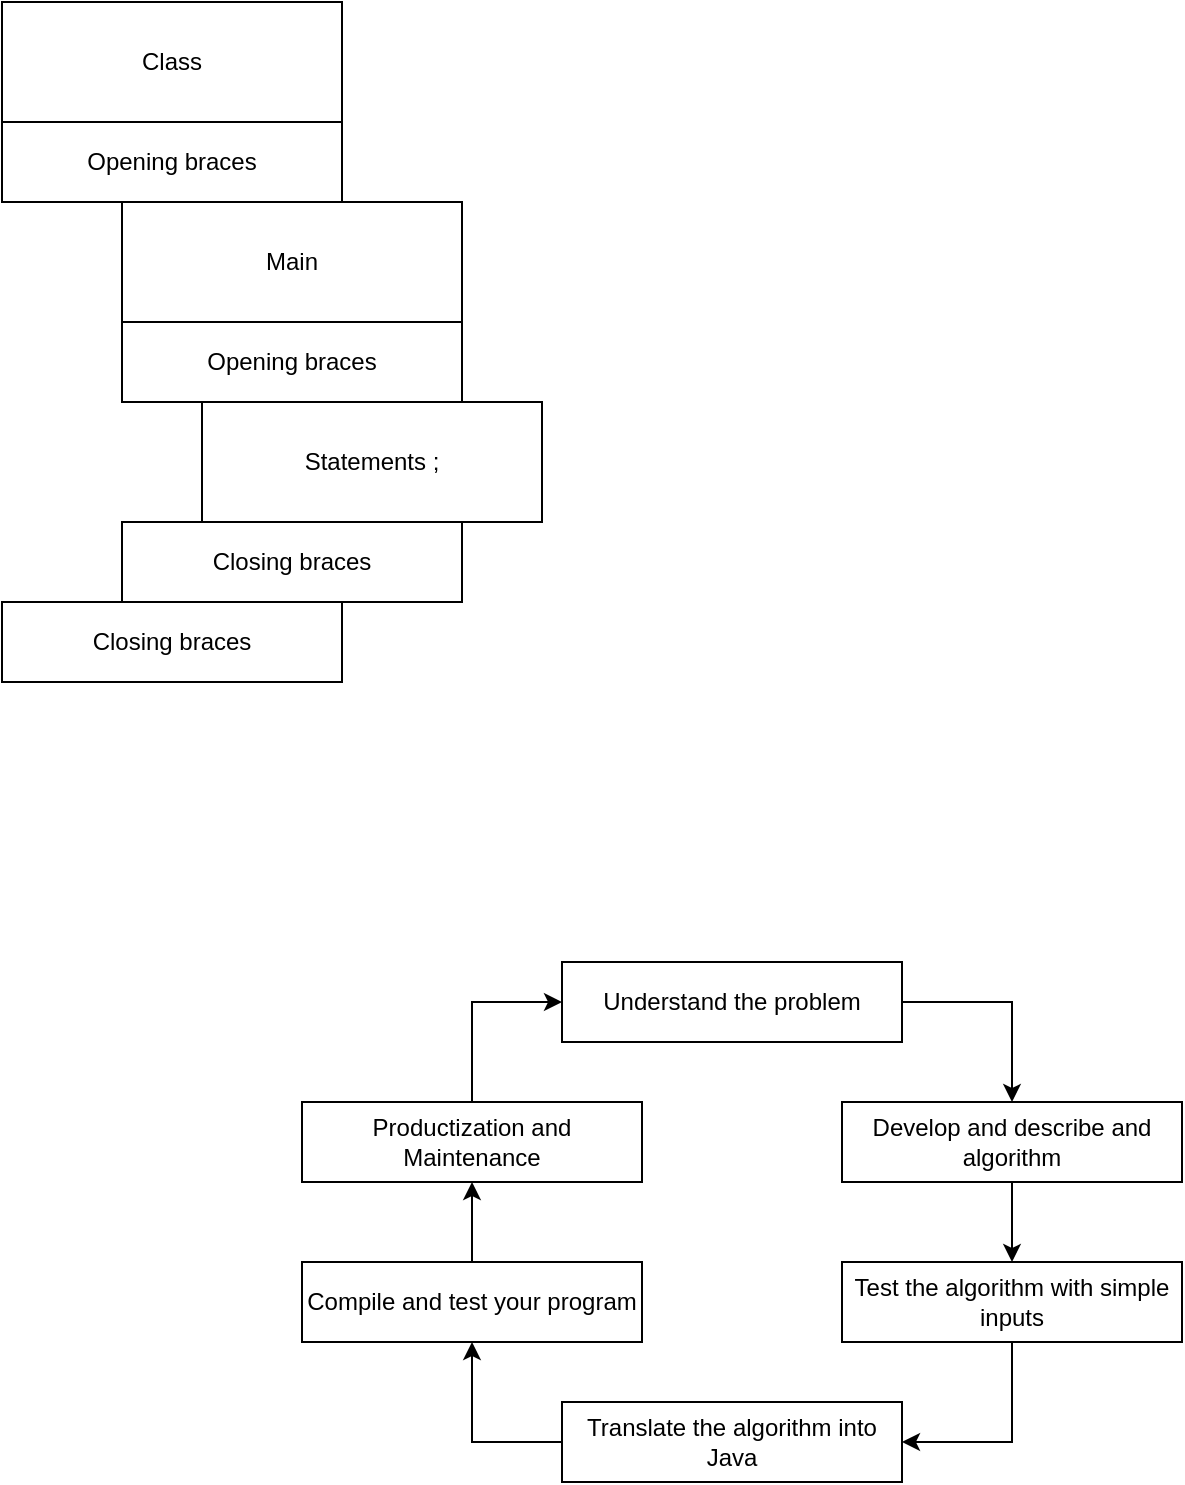 <mxfile version="16.4.3" type="device"><diagram id="cEuRxjZFmxdKDR4s6yPd" name="Page-1"><mxGraphModel dx="1259" dy="748" grid="1" gridSize="10" guides="1" tooltips="1" connect="1" arrows="1" fold="1" page="1" pageScale="1" pageWidth="850" pageHeight="1100" math="0" shadow="0"><root><mxCell id="0"/><mxCell id="1" parent="0"/><mxCell id="V9a0XKQjmF5nddTjrtB--1" value="Class" style="rounded=0;whiteSpace=wrap;html=1;" vertex="1" parent="1"><mxGeometry x="40" y="40" width="170" height="60" as="geometry"/></mxCell><mxCell id="V9a0XKQjmF5nddTjrtB--2" value="Opening braces" style="rounded=0;whiteSpace=wrap;html=1;" vertex="1" parent="1"><mxGeometry x="40" y="100" width="170" height="40" as="geometry"/></mxCell><mxCell id="V9a0XKQjmF5nddTjrtB--3" value="Main" style="rounded=0;whiteSpace=wrap;html=1;" vertex="1" parent="1"><mxGeometry x="100" y="140" width="170" height="60" as="geometry"/></mxCell><mxCell id="V9a0XKQjmF5nddTjrtB--5" value="Opening braces" style="rounded=0;whiteSpace=wrap;html=1;" vertex="1" parent="1"><mxGeometry x="100" y="200" width="170" height="40" as="geometry"/></mxCell><mxCell id="V9a0XKQjmF5nddTjrtB--6" value="Statements ;" style="rounded=0;whiteSpace=wrap;html=1;" vertex="1" parent="1"><mxGeometry x="140" y="240" width="170" height="60" as="geometry"/></mxCell><mxCell id="V9a0XKQjmF5nddTjrtB--7" value="Closing braces" style="rounded=0;whiteSpace=wrap;html=1;" vertex="1" parent="1"><mxGeometry x="100" y="300" width="170" height="40" as="geometry"/></mxCell><mxCell id="V9a0XKQjmF5nddTjrtB--8" value="Closing braces" style="rounded=0;whiteSpace=wrap;html=1;" vertex="1" parent="1"><mxGeometry x="40" y="340" width="170" height="40" as="geometry"/></mxCell><mxCell id="V9a0XKQjmF5nddTjrtB--19" style="edgeStyle=orthogonalEdgeStyle;rounded=0;orthogonalLoop=1;jettySize=auto;html=1;entryX=0.5;entryY=0;entryDx=0;entryDy=0;exitX=1;exitY=0.5;exitDx=0;exitDy=0;" edge="1" parent="1" source="V9a0XKQjmF5nddTjrtB--9" target="V9a0XKQjmF5nddTjrtB--10"><mxGeometry relative="1" as="geometry"/></mxCell><mxCell id="V9a0XKQjmF5nddTjrtB--9" value="Understand the problem" style="rounded=0;whiteSpace=wrap;html=1;" vertex="1" parent="1"><mxGeometry x="320" y="520" width="170" height="40" as="geometry"/></mxCell><mxCell id="V9a0XKQjmF5nddTjrtB--20" style="edgeStyle=orthogonalEdgeStyle;rounded=0;orthogonalLoop=1;jettySize=auto;html=1;exitX=0.5;exitY=1;exitDx=0;exitDy=0;entryX=0.5;entryY=0;entryDx=0;entryDy=0;" edge="1" parent="1" source="V9a0XKQjmF5nddTjrtB--10" target="V9a0XKQjmF5nddTjrtB--11"><mxGeometry relative="1" as="geometry"/></mxCell><mxCell id="V9a0XKQjmF5nddTjrtB--10" value="Develop and describe and algorithm" style="rounded=0;whiteSpace=wrap;html=1;" vertex="1" parent="1"><mxGeometry x="460" y="590" width="170" height="40" as="geometry"/></mxCell><mxCell id="V9a0XKQjmF5nddTjrtB--21" style="edgeStyle=orthogonalEdgeStyle;rounded=0;orthogonalLoop=1;jettySize=auto;html=1;exitX=0.5;exitY=1;exitDx=0;exitDy=0;entryX=1;entryY=0.5;entryDx=0;entryDy=0;" edge="1" parent="1" source="V9a0XKQjmF5nddTjrtB--11" target="V9a0XKQjmF5nddTjrtB--12"><mxGeometry relative="1" as="geometry"/></mxCell><mxCell id="V9a0XKQjmF5nddTjrtB--11" value="Test the algorithm with simple inputs" style="rounded=0;whiteSpace=wrap;html=1;" vertex="1" parent="1"><mxGeometry x="460" y="670" width="170" height="40" as="geometry"/></mxCell><mxCell id="V9a0XKQjmF5nddTjrtB--22" style="edgeStyle=orthogonalEdgeStyle;rounded=0;orthogonalLoop=1;jettySize=auto;html=1;exitX=0;exitY=0.5;exitDx=0;exitDy=0;entryX=0.5;entryY=1;entryDx=0;entryDy=0;" edge="1" parent="1" source="V9a0XKQjmF5nddTjrtB--12" target="V9a0XKQjmF5nddTjrtB--13"><mxGeometry relative="1" as="geometry"/></mxCell><mxCell id="V9a0XKQjmF5nddTjrtB--12" value="Translate the algorithm into Java" style="rounded=0;whiteSpace=wrap;html=1;" vertex="1" parent="1"><mxGeometry x="320" y="740" width="170" height="40" as="geometry"/></mxCell><mxCell id="V9a0XKQjmF5nddTjrtB--23" style="edgeStyle=orthogonalEdgeStyle;rounded=0;orthogonalLoop=1;jettySize=auto;html=1;exitX=0.5;exitY=0;exitDx=0;exitDy=0;entryX=0.5;entryY=1;entryDx=0;entryDy=0;" edge="1" parent="1" source="V9a0XKQjmF5nddTjrtB--13" target="V9a0XKQjmF5nddTjrtB--14"><mxGeometry relative="1" as="geometry"/></mxCell><mxCell id="V9a0XKQjmF5nddTjrtB--13" value="Compile and test your program" style="rounded=0;whiteSpace=wrap;html=1;" vertex="1" parent="1"><mxGeometry x="190" y="670" width="170" height="40" as="geometry"/></mxCell><mxCell id="V9a0XKQjmF5nddTjrtB--24" style="edgeStyle=orthogonalEdgeStyle;rounded=0;orthogonalLoop=1;jettySize=auto;html=1;exitX=0.5;exitY=0;exitDx=0;exitDy=0;entryX=0;entryY=0.5;entryDx=0;entryDy=0;" edge="1" parent="1" source="V9a0XKQjmF5nddTjrtB--14" target="V9a0XKQjmF5nddTjrtB--9"><mxGeometry relative="1" as="geometry"/></mxCell><mxCell id="V9a0XKQjmF5nddTjrtB--14" value="Productization and Maintenance" style="rounded=0;whiteSpace=wrap;html=1;" vertex="1" parent="1"><mxGeometry x="190" y="590" width="170" height="40" as="geometry"/></mxCell></root></mxGraphModel></diagram></mxfile>